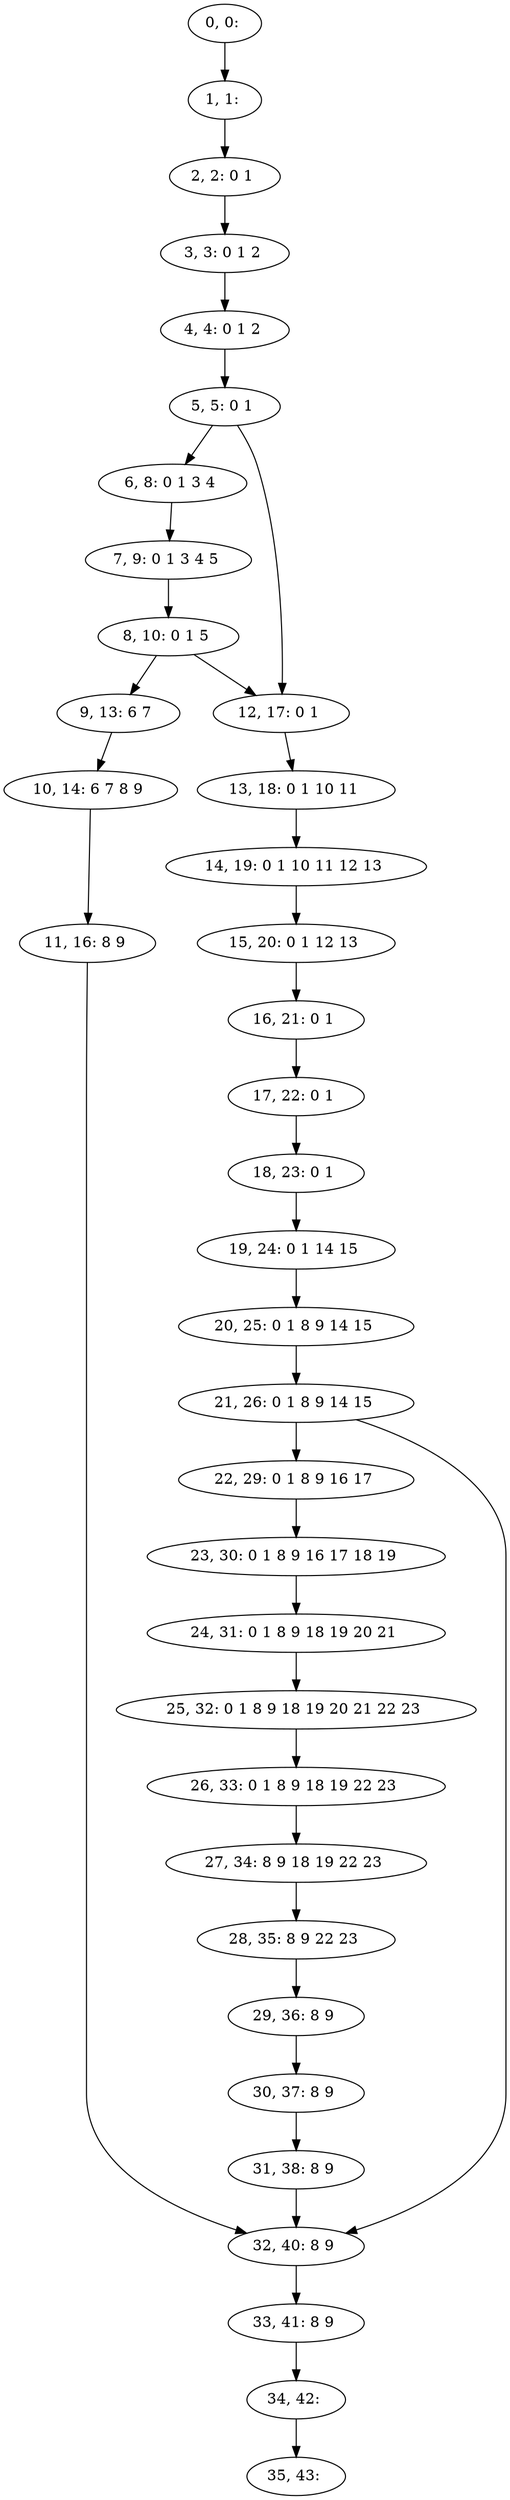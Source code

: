 digraph G {
0[label="0, 0: "];
1[label="1, 1: "];
2[label="2, 2: 0 1 "];
3[label="3, 3: 0 1 2 "];
4[label="4, 4: 0 1 2 "];
5[label="5, 5: 0 1 "];
6[label="6, 8: 0 1 3 4 "];
7[label="7, 9: 0 1 3 4 5 "];
8[label="8, 10: 0 1 5 "];
9[label="9, 13: 6 7 "];
10[label="10, 14: 6 7 8 9 "];
11[label="11, 16: 8 9 "];
12[label="12, 17: 0 1 "];
13[label="13, 18: 0 1 10 11 "];
14[label="14, 19: 0 1 10 11 12 13 "];
15[label="15, 20: 0 1 12 13 "];
16[label="16, 21: 0 1 "];
17[label="17, 22: 0 1 "];
18[label="18, 23: 0 1 "];
19[label="19, 24: 0 1 14 15 "];
20[label="20, 25: 0 1 8 9 14 15 "];
21[label="21, 26: 0 1 8 9 14 15 "];
22[label="22, 29: 0 1 8 9 16 17 "];
23[label="23, 30: 0 1 8 9 16 17 18 19 "];
24[label="24, 31: 0 1 8 9 18 19 20 21 "];
25[label="25, 32: 0 1 8 9 18 19 20 21 22 23 "];
26[label="26, 33: 0 1 8 9 18 19 22 23 "];
27[label="27, 34: 8 9 18 19 22 23 "];
28[label="28, 35: 8 9 22 23 "];
29[label="29, 36: 8 9 "];
30[label="30, 37: 8 9 "];
31[label="31, 38: 8 9 "];
32[label="32, 40: 8 9 "];
33[label="33, 41: 8 9 "];
34[label="34, 42: "];
35[label="35, 43: "];
0->1 ;
1->2 ;
2->3 ;
3->4 ;
4->5 ;
5->6 ;
5->12 ;
6->7 ;
7->8 ;
8->9 ;
8->12 ;
9->10 ;
10->11 ;
11->32 ;
12->13 ;
13->14 ;
14->15 ;
15->16 ;
16->17 ;
17->18 ;
18->19 ;
19->20 ;
20->21 ;
21->22 ;
21->32 ;
22->23 ;
23->24 ;
24->25 ;
25->26 ;
26->27 ;
27->28 ;
28->29 ;
29->30 ;
30->31 ;
31->32 ;
32->33 ;
33->34 ;
34->35 ;
}
